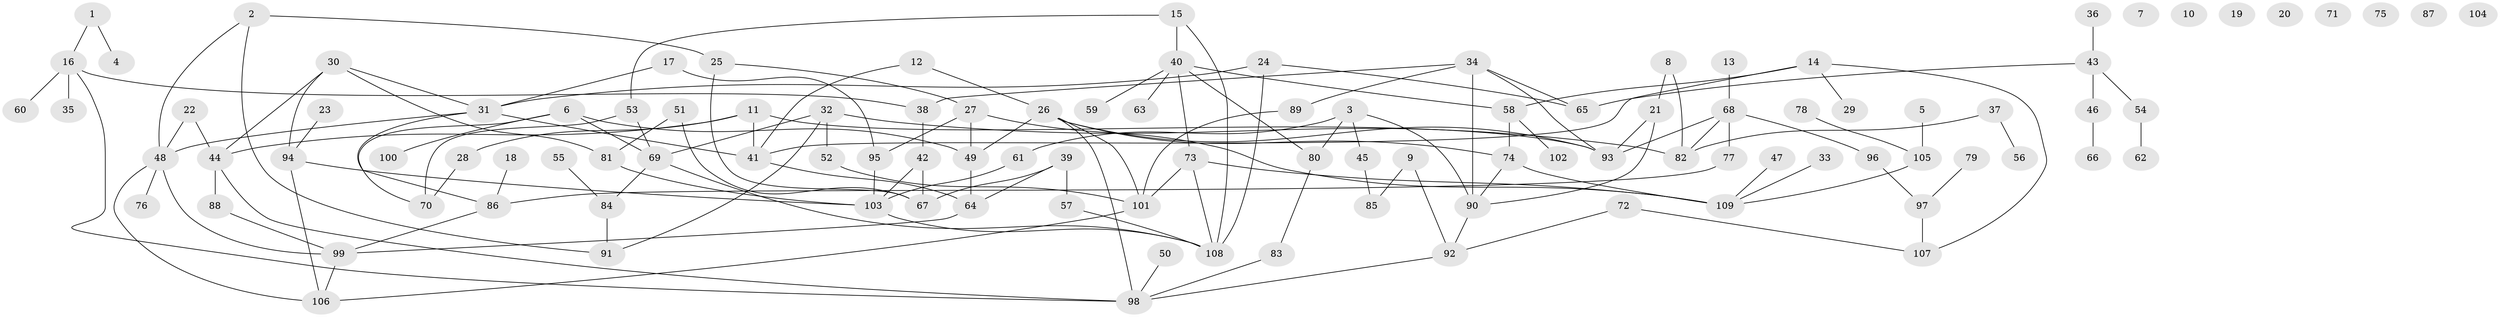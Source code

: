 // coarse degree distribution, {3: 0.15384615384615385, 1: 0.4230769230769231, 4: 0.11538461538461539, 9: 0.07692307692307693, 5: 0.11538461538461539, 10: 0.07692307692307693, 12: 0.038461538461538464}
// Generated by graph-tools (version 1.1) at 2025/35/03/04/25 23:35:58]
// undirected, 109 vertices, 149 edges
graph export_dot {
  node [color=gray90,style=filled];
  1;
  2;
  3;
  4;
  5;
  6;
  7;
  8;
  9;
  10;
  11;
  12;
  13;
  14;
  15;
  16;
  17;
  18;
  19;
  20;
  21;
  22;
  23;
  24;
  25;
  26;
  27;
  28;
  29;
  30;
  31;
  32;
  33;
  34;
  35;
  36;
  37;
  38;
  39;
  40;
  41;
  42;
  43;
  44;
  45;
  46;
  47;
  48;
  49;
  50;
  51;
  52;
  53;
  54;
  55;
  56;
  57;
  58;
  59;
  60;
  61;
  62;
  63;
  64;
  65;
  66;
  67;
  68;
  69;
  70;
  71;
  72;
  73;
  74;
  75;
  76;
  77;
  78;
  79;
  80;
  81;
  82;
  83;
  84;
  85;
  86;
  87;
  88;
  89;
  90;
  91;
  92;
  93;
  94;
  95;
  96;
  97;
  98;
  99;
  100;
  101;
  102;
  103;
  104;
  105;
  106;
  107;
  108;
  109;
  1 -- 4;
  1 -- 16;
  2 -- 25;
  2 -- 48;
  2 -- 91;
  3 -- 45;
  3 -- 61;
  3 -- 80;
  3 -- 90;
  5 -- 105;
  6 -- 49;
  6 -- 69;
  6 -- 70;
  6 -- 100;
  8 -- 21;
  8 -- 82;
  9 -- 85;
  9 -- 92;
  11 -- 28;
  11 -- 41;
  11 -- 44;
  11 -- 93;
  12 -- 26;
  12 -- 41;
  13 -- 68;
  14 -- 29;
  14 -- 41;
  14 -- 58;
  14 -- 107;
  15 -- 40;
  15 -- 53;
  15 -- 108;
  16 -- 35;
  16 -- 38;
  16 -- 60;
  16 -- 98;
  17 -- 31;
  17 -- 95;
  18 -- 86;
  21 -- 90;
  21 -- 93;
  22 -- 44;
  22 -- 48;
  23 -- 94;
  24 -- 31;
  24 -- 65;
  24 -- 108;
  25 -- 27;
  25 -- 67;
  26 -- 49;
  26 -- 74;
  26 -- 93;
  26 -- 98;
  26 -- 101;
  27 -- 49;
  27 -- 95;
  27 -- 109;
  28 -- 70;
  30 -- 31;
  30 -- 44;
  30 -- 81;
  30 -- 94;
  31 -- 41;
  31 -- 48;
  31 -- 86;
  32 -- 52;
  32 -- 69;
  32 -- 82;
  32 -- 91;
  33 -- 109;
  34 -- 38;
  34 -- 65;
  34 -- 89;
  34 -- 90;
  34 -- 93;
  36 -- 43;
  37 -- 56;
  37 -- 82;
  38 -- 42;
  39 -- 57;
  39 -- 64;
  39 -- 67;
  40 -- 58;
  40 -- 59;
  40 -- 63;
  40 -- 73;
  40 -- 80;
  41 -- 64;
  42 -- 67;
  42 -- 103;
  43 -- 46;
  43 -- 54;
  43 -- 65;
  44 -- 88;
  44 -- 98;
  45 -- 85;
  46 -- 66;
  47 -- 109;
  48 -- 76;
  48 -- 99;
  48 -- 106;
  49 -- 64;
  50 -- 98;
  51 -- 67;
  51 -- 81;
  52 -- 101;
  53 -- 69;
  53 -- 70;
  54 -- 62;
  55 -- 84;
  57 -- 108;
  58 -- 74;
  58 -- 102;
  61 -- 103;
  64 -- 99;
  68 -- 77;
  68 -- 82;
  68 -- 93;
  68 -- 96;
  69 -- 84;
  69 -- 108;
  72 -- 92;
  72 -- 107;
  73 -- 101;
  73 -- 108;
  73 -- 109;
  74 -- 90;
  74 -- 109;
  77 -- 86;
  78 -- 105;
  79 -- 97;
  80 -- 83;
  81 -- 103;
  83 -- 98;
  84 -- 91;
  86 -- 99;
  88 -- 99;
  89 -- 101;
  90 -- 92;
  92 -- 98;
  94 -- 103;
  94 -- 106;
  95 -- 103;
  96 -- 97;
  97 -- 107;
  99 -- 106;
  101 -- 106;
  103 -- 108;
  105 -- 109;
}
